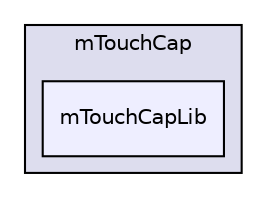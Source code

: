 digraph "C:/Users/mainuser/Desktop/School/SeniorProject/EthKitTCP/Microchip/Include/mTouchCap/mTouchCapLib" {
  compound=true
  node [ fontsize="10", fontname="Helvetica"];
  edge [ labelfontsize="10", labelfontname="Helvetica"];
  subgraph clusterdir_f8dcb4ce26d5d10c57e67ad9e9ac63a0 {
    graph [ bgcolor="#ddddee", pencolor="black", label="mTouchCap" fontname="Helvetica", fontsize="10", URL="dir_f8dcb4ce26d5d10c57e67ad9e9ac63a0.html"]
  dir_7303b406c342f8ba0a89521fde7e6d31 [shape=box, label="mTouchCapLib", style="filled", fillcolor="#eeeeff", pencolor="black", URL="dir_7303b406c342f8ba0a89521fde7e6d31.html"];
  }
}
